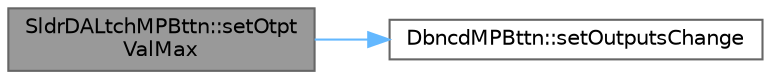 digraph "SldrDALtchMPBttn::setOtptValMax"
{
 // LATEX_PDF_SIZE
  bgcolor="transparent";
  edge [fontname=Helvetica,fontsize=10,labelfontname=Helvetica,labelfontsize=10];
  node [fontname=Helvetica,fontsize=10,shape=box,height=0.2,width=0.4];
  rankdir="LR";
  Node1 [id="Node000001",label="SldrDALtchMPBttn::setOtpt\lValMax",height=0.2,width=0.4,color="gray40", fillcolor="grey60", style="filled", fontcolor="black",tooltip="Sets the output current value register maximum value attribute (otptValMax attribute)."];
  Node1 -> Node2 [id="edge1_Node000001_Node000002",color="steelblue1",style="solid",tooltip=" "];
  Node2 [id="Node000002",label="DbncdMPBttn::setOutputsChange",height=0.2,width=0.4,color="grey40", fillcolor="white", style="filled",URL="$class_dbncd_m_p_bttn.html#af79e9d677c23bc8e387f7161b3294c30",tooltip="Sets the value of the attribute flag indicating if a change took place in any of the output attribute..."];
}
